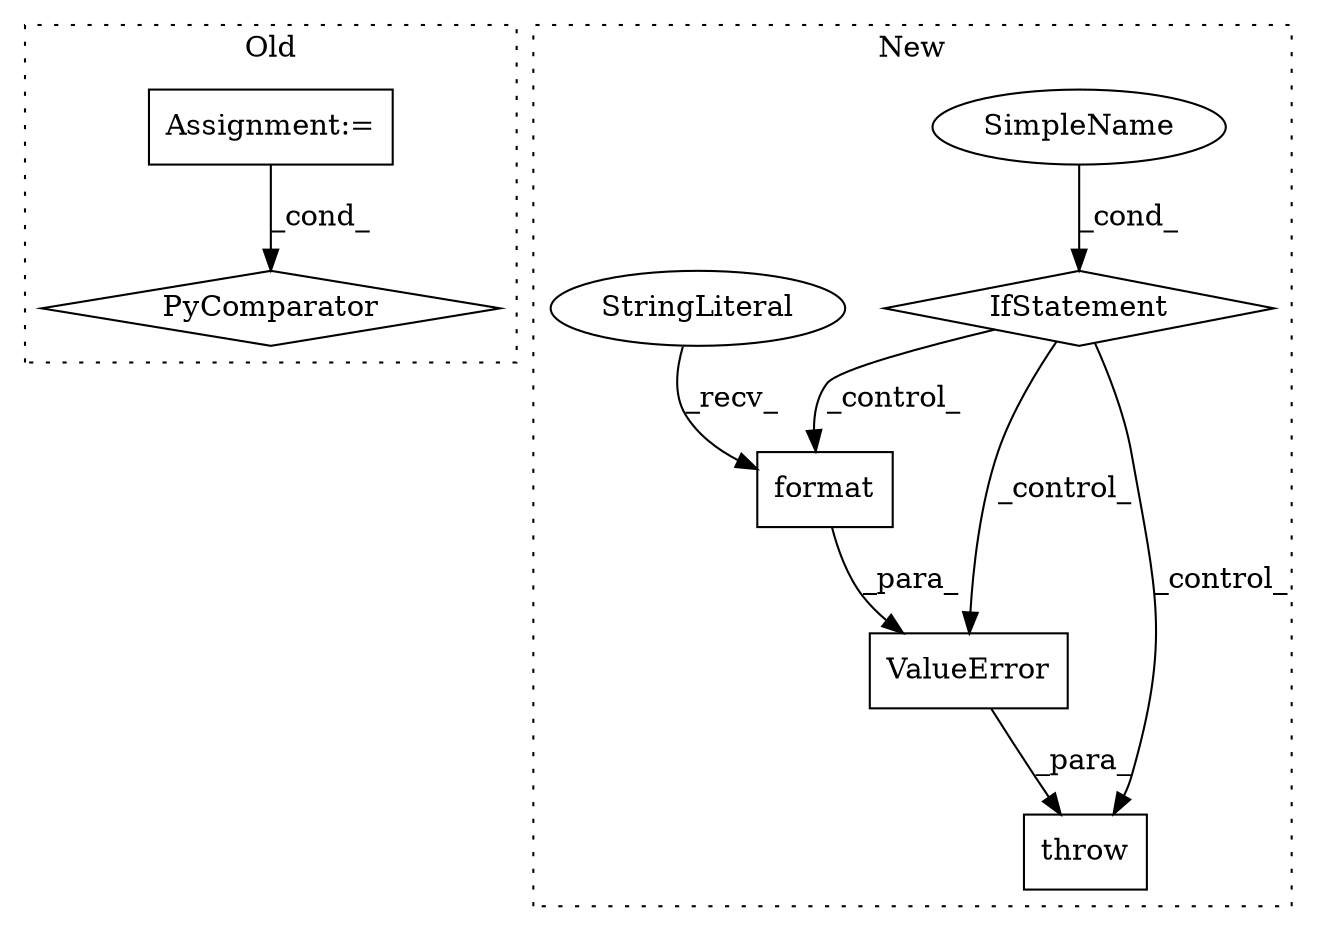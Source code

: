 digraph G {
subgraph cluster0 {
1 [label="PyComparator" a="113" s="1402" l="133" shape="diamond"];
3 [label="Assignment:=" a="7" s="1402" l="133" shape="box"];
label = "Old";
style="dotted";
}
subgraph cluster1 {
2 [label="ValueError" a="32" s="1735,1857" l="11,1" shape="box"];
4 [label="throw" a="53" s="1729" l="6" shape="box"];
5 [label="IfStatement" a="25" s="1275,1340" l="4,2" shape="diamond"];
6 [label="SimpleName" a="42" s="" l="" shape="ellipse"];
7 [label="format" a="32" s="1810,1856" l="7,1" shape="box"];
8 [label="StringLiteral" a="45" s="1746" l="63" shape="ellipse"];
label = "New";
style="dotted";
}
2 -> 4 [label="_para_"];
3 -> 1 [label="_cond_"];
5 -> 7 [label="_control_"];
5 -> 2 [label="_control_"];
5 -> 4 [label="_control_"];
6 -> 5 [label="_cond_"];
7 -> 2 [label="_para_"];
8 -> 7 [label="_recv_"];
}